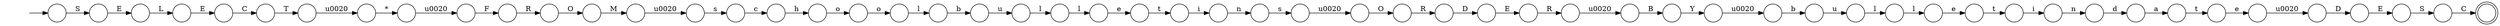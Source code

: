 digraph Automaton {
  rankdir = LR;
  0 [shape=circle,label=""];
  0 -> 15 [label="l"]
  1 [shape=circle,label=""];
  1 -> 18 [label="c"]
  2 [shape=circle,label=""];
  initial [shape=plaintext,label=""];
  initial -> 2
  2 -> 41 [label="S"]
  3 [shape=circle,label=""];
  3 -> 32 [label="\u0020"]
  4 [shape=circle,label=""];
  4 -> 27 [label="i"]
  5 [shape=circle,label=""];
  5 -> 44 [label="Y"]
  6 [shape=circle,label=""];
  6 -> 10 [label="s"]
  7 [shape=circle,label=""];
  7 -> 26 [label="t"]
  8 [shape=circle,label=""];
  8 -> 16 [label="\u0020"]
  9 [shape=circle,label=""];
  9 -> 31 [label="E"]
  10 [shape=circle,label=""];
  10 -> 38 [label="\u0020"]
  11 [shape=circle,label=""];
  11 -> 22 [label="F"]
  12 [shape=circle,label=""];
  12 -> 33 [label="l"]
  13 [shape=circle,label=""];
  13 -> 23 [label="o"]
  14 [shape=circle,label=""];
  14 -> 53 [label="u"]
  15 [shape=circle,label=""];
  15 -> 39 [label="l"]
  16 [shape=circle,label=""];
  16 -> 5 [label="B"]
  17 [shape=circle,label=""];
  17 -> 20 [label="L"]
  18 [shape=circle,label=""];
  18 -> 13 [label="h"]
  19 [shape=circle,label=""];
  19 -> 9 [label="D"]
  20 [shape=circle,label=""];
  20 -> 24 [label="E"]
  21 [shape=circle,label=""];
  21 -> 50 [label="\u0020"]
  22 [shape=circle,label=""];
  22 -> 51 [label="R"]
  23 [shape=circle,label=""];
  23 -> 12 [label="o"]
  24 [shape=circle,label=""];
  24 -> 30 [label="C"]
  25 [shape=circle,label=""];
  25 -> 6 [label="n"]
  26 [shape=circle,label=""];
  26 -> 37 [label="e"]
  27 [shape=circle,label=""];
  27 -> 35 [label="n"]
  28 [shape=circle,label=""];
  28 -> 42 [label="t"]
  29 [shape=circle,label=""];
  29 -> 0 [label="u"]
  30 [shape=circle,label=""];
  30 -> 3 [label="T"]
  31 [shape=circle,label=""];
  31 -> 55 [label="S"]
  32 [shape=circle,label=""];
  32 -> 43 [label="*"]
  33 [shape=circle,label=""];
  33 -> 29 [label="b"]
  34 [shape=circle,label=""];
  34 -> 21 [label="M"]
  35 [shape=circle,label=""];
  35 -> 46 [label="d"]
  36 [shape=circle,label=""];
  36 -> 4 [label="t"]
  37 [shape=circle,label=""];
  37 -> 19 [label="\u0020"]
  38 [shape=circle,label=""];
  38 -> 52 [label="O"]
  39 [shape=circle,label=""];
  39 -> 28 [label="e"]
  40 [shape=circle,label=""];
  40 -> 48 [label="E"]
  41 [shape=circle,label=""];
  41 -> 17 [label="E"]
  42 [shape=circle,label=""];
  42 -> 25 [label="i"]
  43 [shape=circle,label=""];
  43 -> 11 [label="\u0020"]
  44 [shape=circle,label=""];
  44 -> 49 [label="\u0020"]
  45 [shape=circle,label=""];
  45 -> 47 [label="l"]
  46 [shape=circle,label=""];
  46 -> 7 [label="a"]
  47 [shape=circle,label=""];
  47 -> 36 [label="e"]
  48 [shape=circle,label=""];
  48 -> 8 [label="R"]
  49 [shape=circle,label=""];
  49 -> 14 [label="b"]
  50 [shape=circle,label=""];
  50 -> 1 [label="s"]
  51 [shape=circle,label=""];
  51 -> 34 [label="O"]
  52 [shape=circle,label=""];
  52 -> 54 [label="R"]
  53 [shape=circle,label=""];
  53 -> 45 [label="l"]
  54 [shape=circle,label=""];
  54 -> 40 [label="D"]
  55 [shape=circle,label=""];
  55 -> 56 [label="C"]
  56 [shape=doublecircle,label=""];
}
